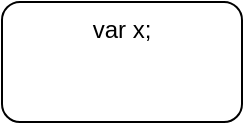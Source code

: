 <mxfile version="14.6.13" type="device"><diagram id="nTNjffvEDrQOCCIU2m6v" name="Page-1"><mxGraphModel dx="1106" dy="806" grid="1" gridSize="10" guides="1" tooltips="1" connect="1" arrows="1" fold="1" page="1" pageScale="1" pageWidth="1100" pageHeight="850" math="0" shadow="0"><root><mxCell id="0"/><mxCell id="1" parent="0"/><mxCell id="fqZI_Jzv86h5MIab8hup-1" value="var x;" style="rounded=1;whiteSpace=wrap;html=1;verticalAlign=top;" vertex="1" parent="1"><mxGeometry x="120" y="120" width="120" height="60" as="geometry"/></mxCell></root></mxGraphModel></diagram></mxfile>